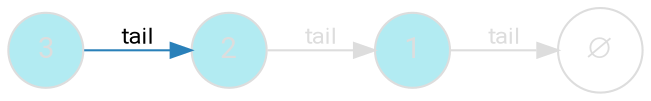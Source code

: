 digraph {
    bgcolor=transparent
    splines=false
    rankdir=LR

    // Default theme: disabled
    node[shape="circle" style="filled" color="#dddddd" fillcolor="#b2ebf2" fontcolor="#dddddd" fontname="Segoe UI,Roboto,Helvetica,Arial,sans-serif"]
    edge [color="#dddddd" fontcolor="#dddddd" fontname="Segoe UI,Roboto,Helvetica,Arial,sans-serif" fontsize=11]

    p1[label=3]
    p2[label=2]
    p3[label=1]
    nil[shape=circle label="∅" fillcolor="#ffffff"]

    p1 -> p2[color="#2980B9" fontcolor="#000000" label=tail]
    p2 -> p3[label=tail]
    p3 -> nil[label=tail]
}
